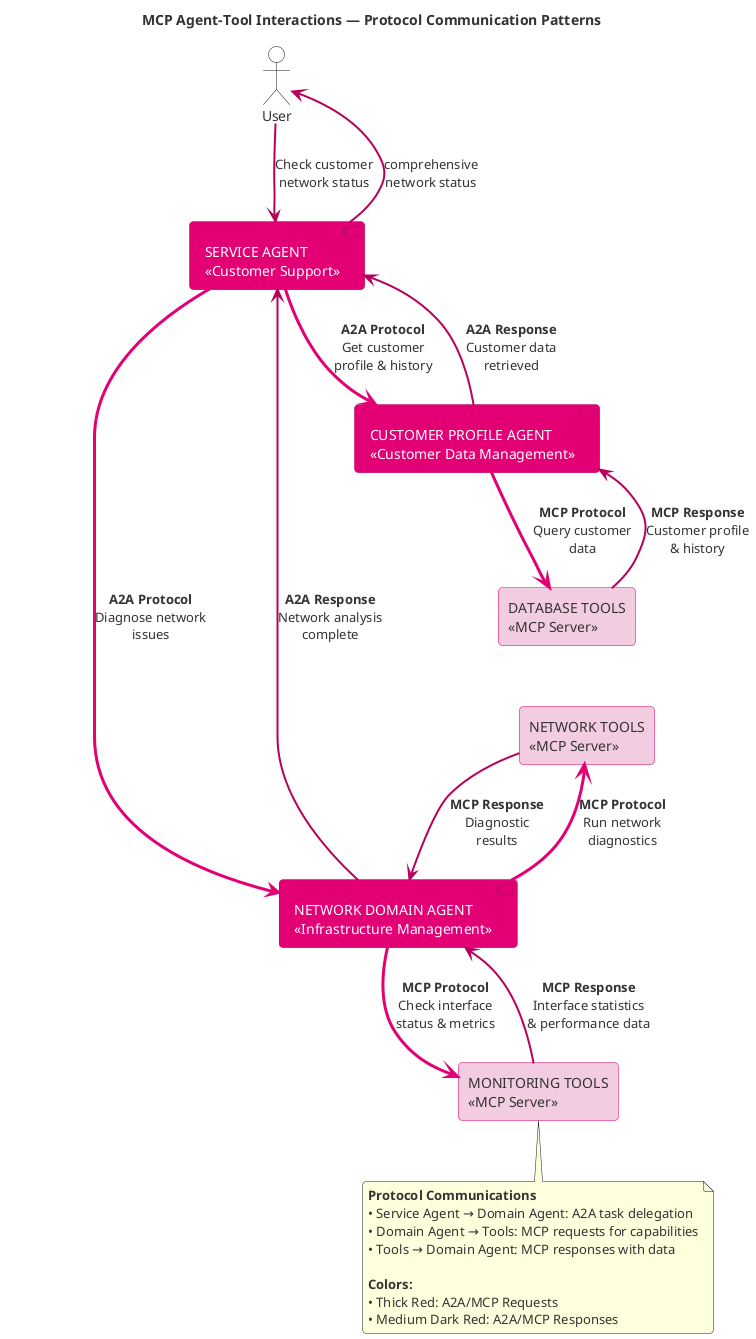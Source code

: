 @startuml
' ======= Deutsche Telekom Magenta Theme =======
!define DT_MAGENTA     #E20074
!define DT_MAGENTA_DARK #B8005A
!define DT_MAGENTA_LIGHT #F2CCE0
!define DT_GRAY        #8C8C8C

skinparam backgroundColor transparent
skinparam shadowing false
skinparam roundCorner 8
skinparam defaultFontColor #333333
skinparam ArrowColor DT_MAGENTA_DARK
skinparam ArrowThickness 2

skinparam component {
  BackgroundColor DT_MAGENTA
  BorderColor DT_MAGENTA_DARK
  FontColor #FFFFFF
}

skinparam rectangle {
  BackgroundColor DT_MAGENTA_LIGHT
  BorderColor DT_MAGENTA
  FontColor #333333
}

top to bottom direction
title MCP Agent-Tool Interactions — Protocol Communication Patterns

' ======= External User/System =======
actor "User" as USER #FFFFFF

' ======= Service Agents =======
component "SERVICE AGENT\n«Customer Support»" as SA DT_MAGENTA

' ======= Domain Agents =======
component "NETWORK DOMAIN AGENT\n«Infrastructure Management»" as NDA DT_MAGENTA
component "CUSTOMER PROFILE AGENT\n«Customer Data Management»" as CPA DT_MAGENTA

' ======= MCP Tool Servers =======
rectangle "DATABASE TOOLS\n«MCP Server»" as DB_TOOLS DT_MAGENTA_LIGHT
rectangle "NETWORK TOOLS\n«MCP Server»" as NET_TOOLS DT_MAGENTA_LIGHT
rectangle "MONITORING TOOLS\n«MCP Server»" as MON_TOOLS DT_MAGENTA_LIGHT

' ======= Layout positioning =======
USER -[hidden]- SA
SA -[hidden]- NDA
NDA -[hidden]- CPA
CPA -[hidden]- DB_TOOLS
DB_TOOLS -[hidden]- NET_TOOLS
NET_TOOLS -[hidden]- MON_TOOLS

' ======= MCP Protocol Communications =======

' User interaction
USER --> SA : "Check customer\nnetwork status"

' Service Agent delegates to Domain Agents (A2A Protocol)
SA -[#E20074,thickness=3]-> CPA : **A2A Protocol**\nGet customer\nprofile & history
SA -[#E20074,thickness=3]-> NDA : **A2A Protocol**\nDiagnose network\nissues

' Domain Agents use tools via MCP Protocol
CPA -[#E20074,thickness=3]-> DB_TOOLS : **MCP Protocol**\nQuery customer\ndata
NDA -[#E20074,thickness=3]-> NET_TOOLS : **MCP Protocol**\nRun network\ndiagnostics
NDA -[#E20074,thickness=3]-> MON_TOOLS : **MCP Protocol**\nCheck interface\nstatus & metrics

' Tool responses to Domain Agents (MCP Protocol)
DB_TOOLS -[#B8005A,thickness=2]-> CPA : **MCP Response**\nCustomer profile\n& history
NET_TOOLS -[#B8005A,thickness=2]-> NDA : **MCP Response**\nDiagnostic\nresults
MON_TOOLS -[#B8005A,thickness=2]-> NDA : **MCP Response**\nInterface statistics\n& performance data

' Domain Agents respond to Service Agent (A2A Protocol)
CPA -[#B8005A,thickness=2]-> SA : **A2A Response**\nCustomer data\nretrieved
NDA -[#B8005A,thickness=2]-> SA : **A2A Response**\nNetwork analysis\ncomplete

' Final response to user
SA --> USER : comprehensive\nnetwork status

' ======= Legend =======
note bottom : **Protocol Communications**\n• Service Agent → Domain Agent: A2A task delegation\n• Domain Agent → Tools: MCP requests for capabilities\n• Tools → Domain Agent: MCP responses with data\n\n**Colors:**\n• Thick Red: A2A/MCP Requests\n• Medium Dark Red: A2A/MCP Responses

@enduml
